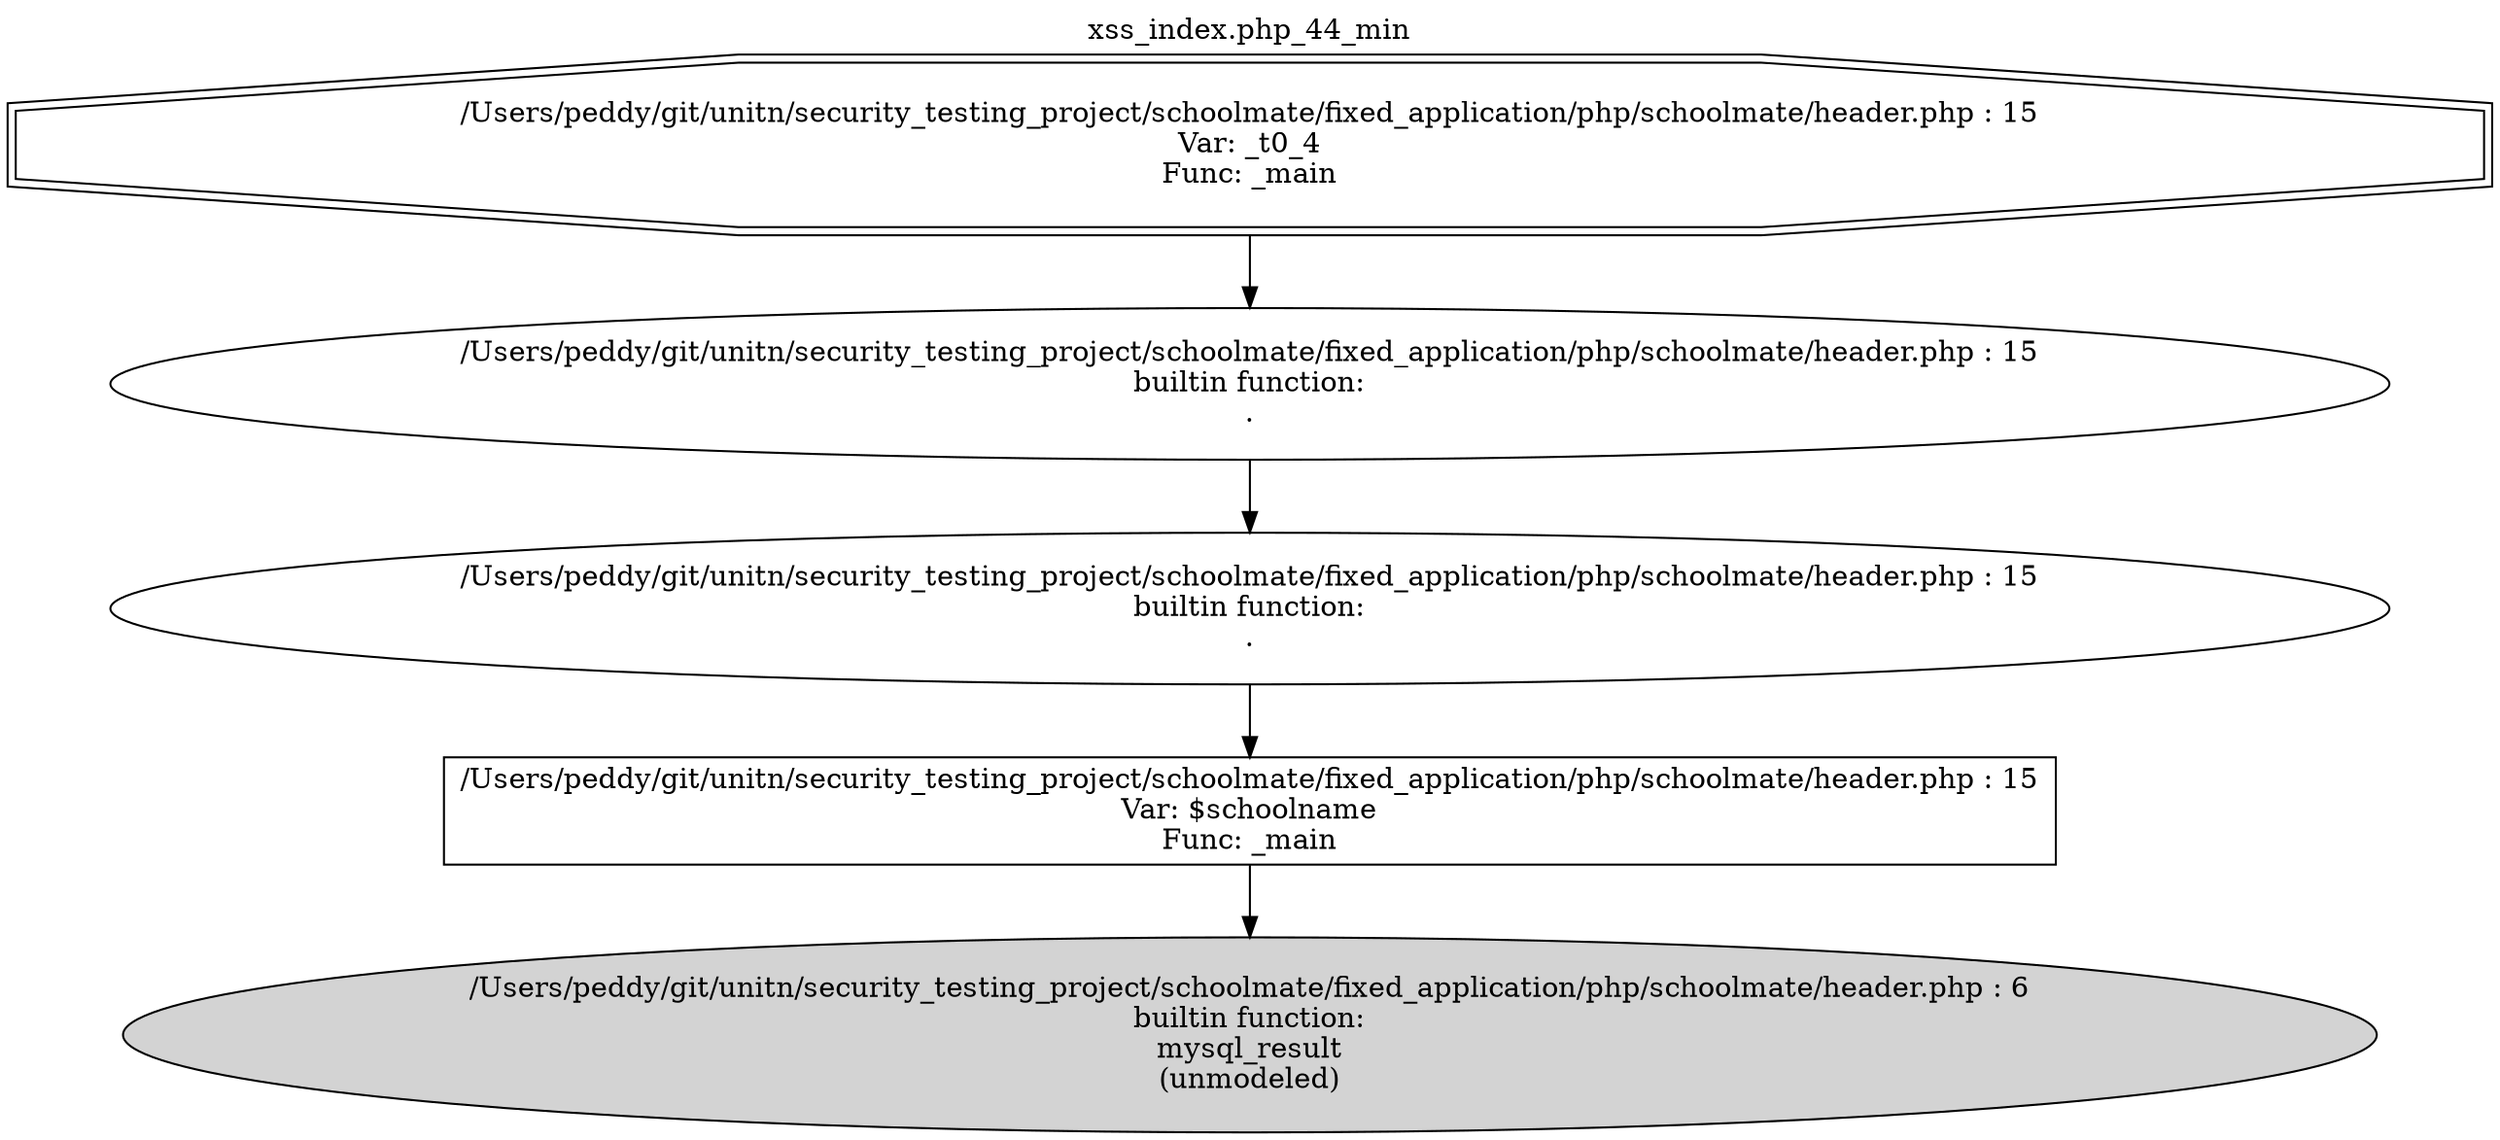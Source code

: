 digraph cfg {
  label="xss_index.php_44_min";
  labelloc=t;
  n1 [shape=doubleoctagon, label="/Users/peddy/git/unitn/security_testing_project/schoolmate/fixed_application/php/schoolmate/header.php : 15\nVar: _t0_4\nFunc: _main\n"];
  n2 [shape=ellipse, label="/Users/peddy/git/unitn/security_testing_project/schoolmate/fixed_application/php/schoolmate/header.php : 15\nbuiltin function:\n.\n"];
  n3 [shape=ellipse, label="/Users/peddy/git/unitn/security_testing_project/schoolmate/fixed_application/php/schoolmate/header.php : 15\nbuiltin function:\n.\n"];
  n4 [shape=box, label="/Users/peddy/git/unitn/security_testing_project/schoolmate/fixed_application/php/schoolmate/header.php : 15\nVar: $schoolname\nFunc: _main\n"];
  n5 [shape=ellipse, label="/Users/peddy/git/unitn/security_testing_project/schoolmate/fixed_application/php/schoolmate/header.php : 6\nbuiltin function:\nmysql_result\n(unmodeled)\n",style=filled];
  n1 -> n2;
  n2 -> n3;
  n3 -> n4;
  n4 -> n5;
}
